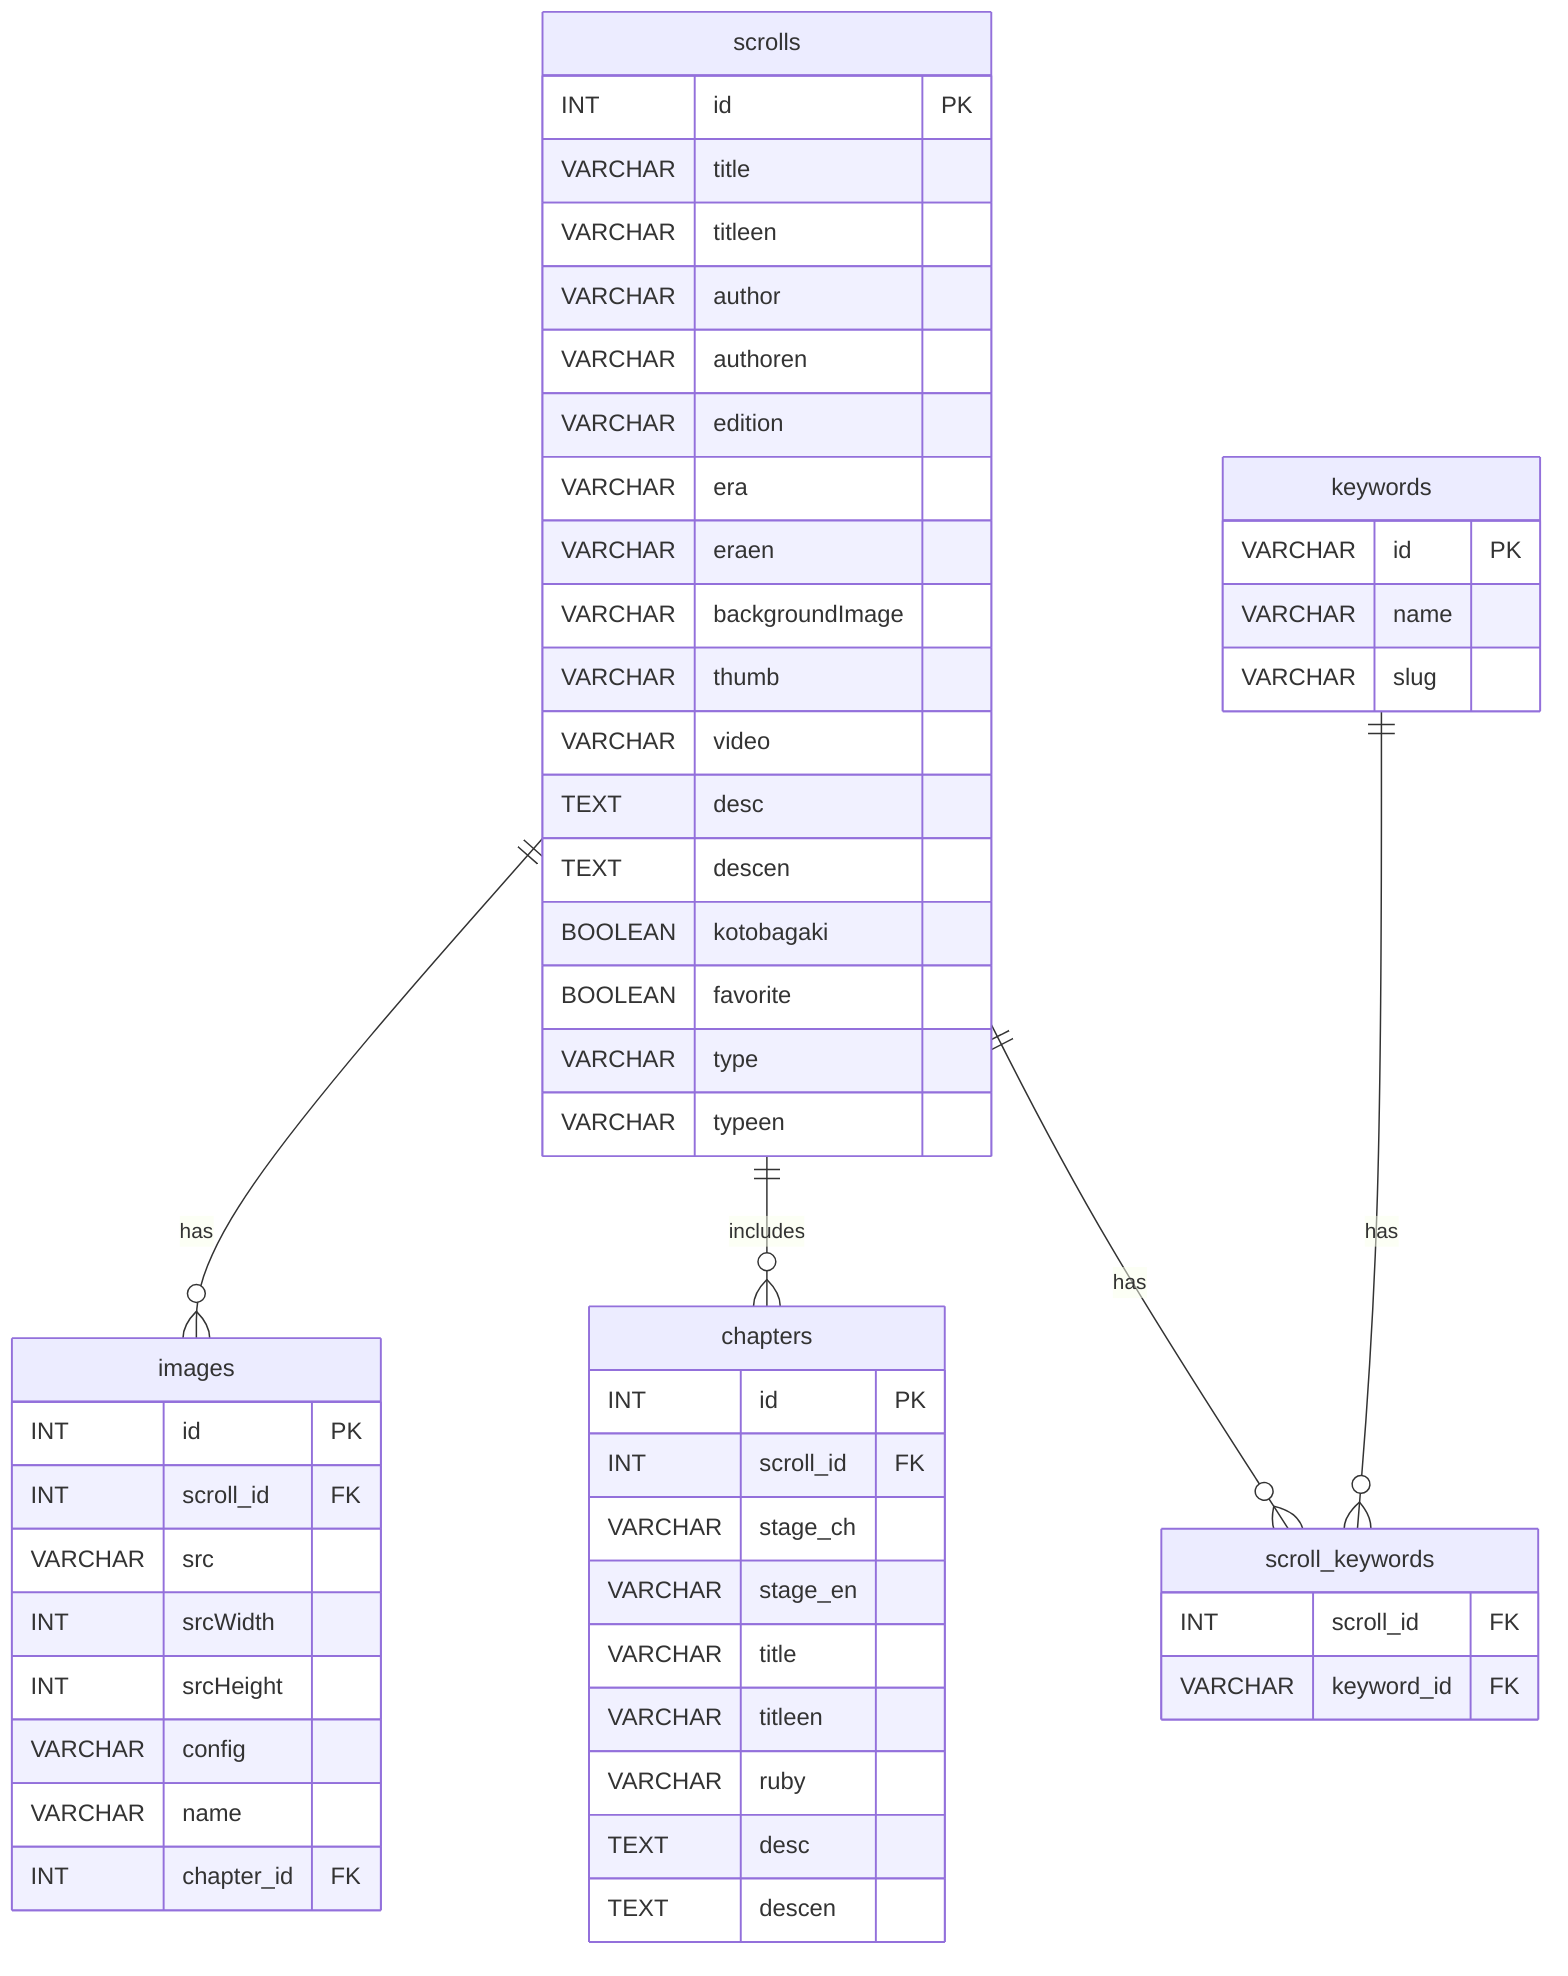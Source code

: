 erDiagram

  scrolls {
    INT id PK
    VARCHAR title
    VARCHAR titleen
    VARCHAR author
    VARCHAR authoren
    VARCHAR edition
    VARCHAR era
    VARCHAR eraen
    VARCHAR backgroundImage
    VARCHAR thumb
    VARCHAR video
    TEXT desc
    TEXT descen
    BOOLEAN kotobagaki
    BOOLEAN favorite
    VARCHAR type
    VARCHAR typeen
  }

  images {
    INT id PK
    INT scroll_id FK
    VARCHAR src
    INT srcWidth
    INT srcHeight
    VARCHAR config
    VARCHAR name
    INT chapter_id FK
  }

  chapters {
    INT id PK
    INT scroll_id FK
    VARCHAR stage_ch
    VARCHAR stage_en
    VARCHAR title
    VARCHAR titleen
    VARCHAR ruby
    TEXT desc
    TEXT descen
  }

  keywords {
    VARCHAR id PK
    VARCHAR name
    VARCHAR slug
  }

  scroll_keywords {
    INT scroll_id FK
    VARCHAR keyword_id FK
  }

  scrolls ||--o{ images : has
  scrolls ||--o{ chapters : includes
  scrolls ||--o{ scroll_keywords : has
  keywords ||--o{ scroll_keywords : has